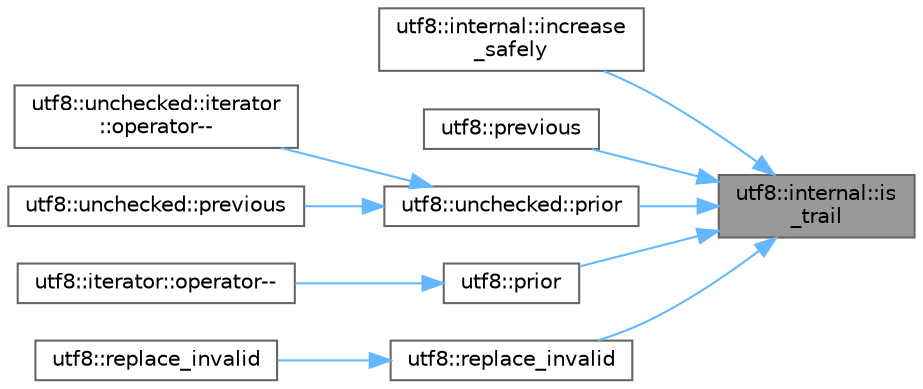 digraph "utf8::internal::is_trail"
{
 // INTERACTIVE_SVG=YES
 // LATEX_PDF_SIZE
  bgcolor="transparent";
  edge [fontname=Helvetica,fontsize=10,labelfontname=Helvetica,labelfontsize=10];
  node [fontname=Helvetica,fontsize=10,shape=box,height=0.2,width=0.4];
  rankdir="RL";
  Node1 [label="utf8::internal::is\l_trail",height=0.2,width=0.4,color="gray40", fillcolor="grey60", style="filled", fontcolor="black",tooltip=" "];
  Node1 -> Node2 [dir="back",color="steelblue1",style="solid"];
  Node2 [label="utf8::internal::increase\l_safely",height=0.2,width=0.4,color="grey40", fillcolor="white", style="filled",URL="$namespaceutf8_1_1internal.html#a369641e705a3d7c91eb160868a6705f7",tooltip="Helper for get_sequence_x."];
  Node1 -> Node3 [dir="back",color="steelblue1",style="solid"];
  Node3 [label="utf8::previous",height=0.2,width=0.4,color="grey40", fillcolor="white", style="filled",URL="$namespaceutf8.html#aedaf9315740d4f25b43c188b02b5bcd0",tooltip="Deprecated in versions that include \"prior\"."];
  Node1 -> Node4 [dir="back",color="steelblue1",style="solid"];
  Node4 [label="utf8::unchecked::prior",height=0.2,width=0.4,color="grey40", fillcolor="white", style="filled",URL="$namespaceutf8_1_1unchecked.html#ad2c0e4b9693713ac18ee543e214b3ef9",tooltip=" "];
  Node4 -> Node5 [dir="back",color="steelblue1",style="solid"];
  Node5 [label="utf8::unchecked::iterator\l::operator--",height=0.2,width=0.4,color="grey40", fillcolor="white", style="filled",URL="$classutf8_1_1unchecked_1_1iterator.html#a4de90515d79c3c55fe172e6e1d5c07cd",tooltip=" "];
  Node4 -> Node6 [dir="back",color="steelblue1",style="solid"];
  Node6 [label="utf8::unchecked::previous",height=0.2,width=0.4,color="grey40", fillcolor="white", style="filled",URL="$namespaceutf8_1_1unchecked.html#a454cdd8f6b6771bd0425be1ccd94f788",tooltip=" "];
  Node1 -> Node7 [dir="back",color="steelblue1",style="solid"];
  Node7 [label="utf8::prior",height=0.2,width=0.4,color="grey40", fillcolor="white", style="filled",URL="$namespaceutf8.html#a9a599fdd8a16ce65e3e72192db9d499b",tooltip=" "];
  Node7 -> Node8 [dir="back",color="steelblue1",style="solid"];
  Node8 [label="utf8::iterator::operator--",height=0.2,width=0.4,color="grey40", fillcolor="white", style="filled",URL="$classutf8_1_1iterator.html#a53b8575b1601f8259040230bc6eab1e6",tooltip=" "];
  Node1 -> Node9 [dir="back",color="steelblue1",style="solid"];
  Node9 [label="utf8::replace_invalid",height=0.2,width=0.4,color="grey40", fillcolor="white", style="filled",URL="$namespaceutf8.html#a07dcd36a2185e5c9f0b19dd88859cd6c",tooltip=" "];
  Node9 -> Node10 [dir="back",color="steelblue1",style="solid"];
  Node10 [label="utf8::replace_invalid",height=0.2,width=0.4,color="grey40", fillcolor="white", style="filled",URL="$namespaceutf8.html#a13db09b6629724205302c623b76db028",tooltip=" "];
}
